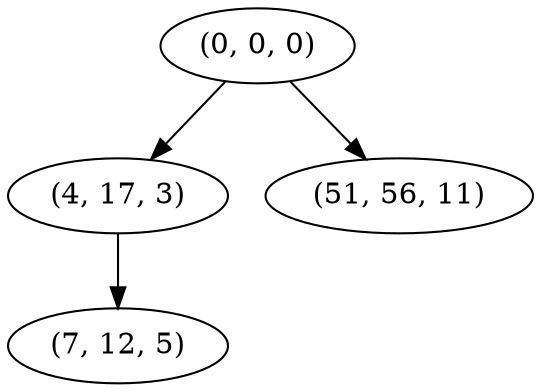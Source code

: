 digraph tree {
    "(0, 0, 0)";
    "(4, 17, 3)";
    "(7, 12, 5)";
    "(51, 56, 11)";
    "(0, 0, 0)" -> "(4, 17, 3)";
    "(0, 0, 0)" -> "(51, 56, 11)";
    "(4, 17, 3)" -> "(7, 12, 5)";
}
